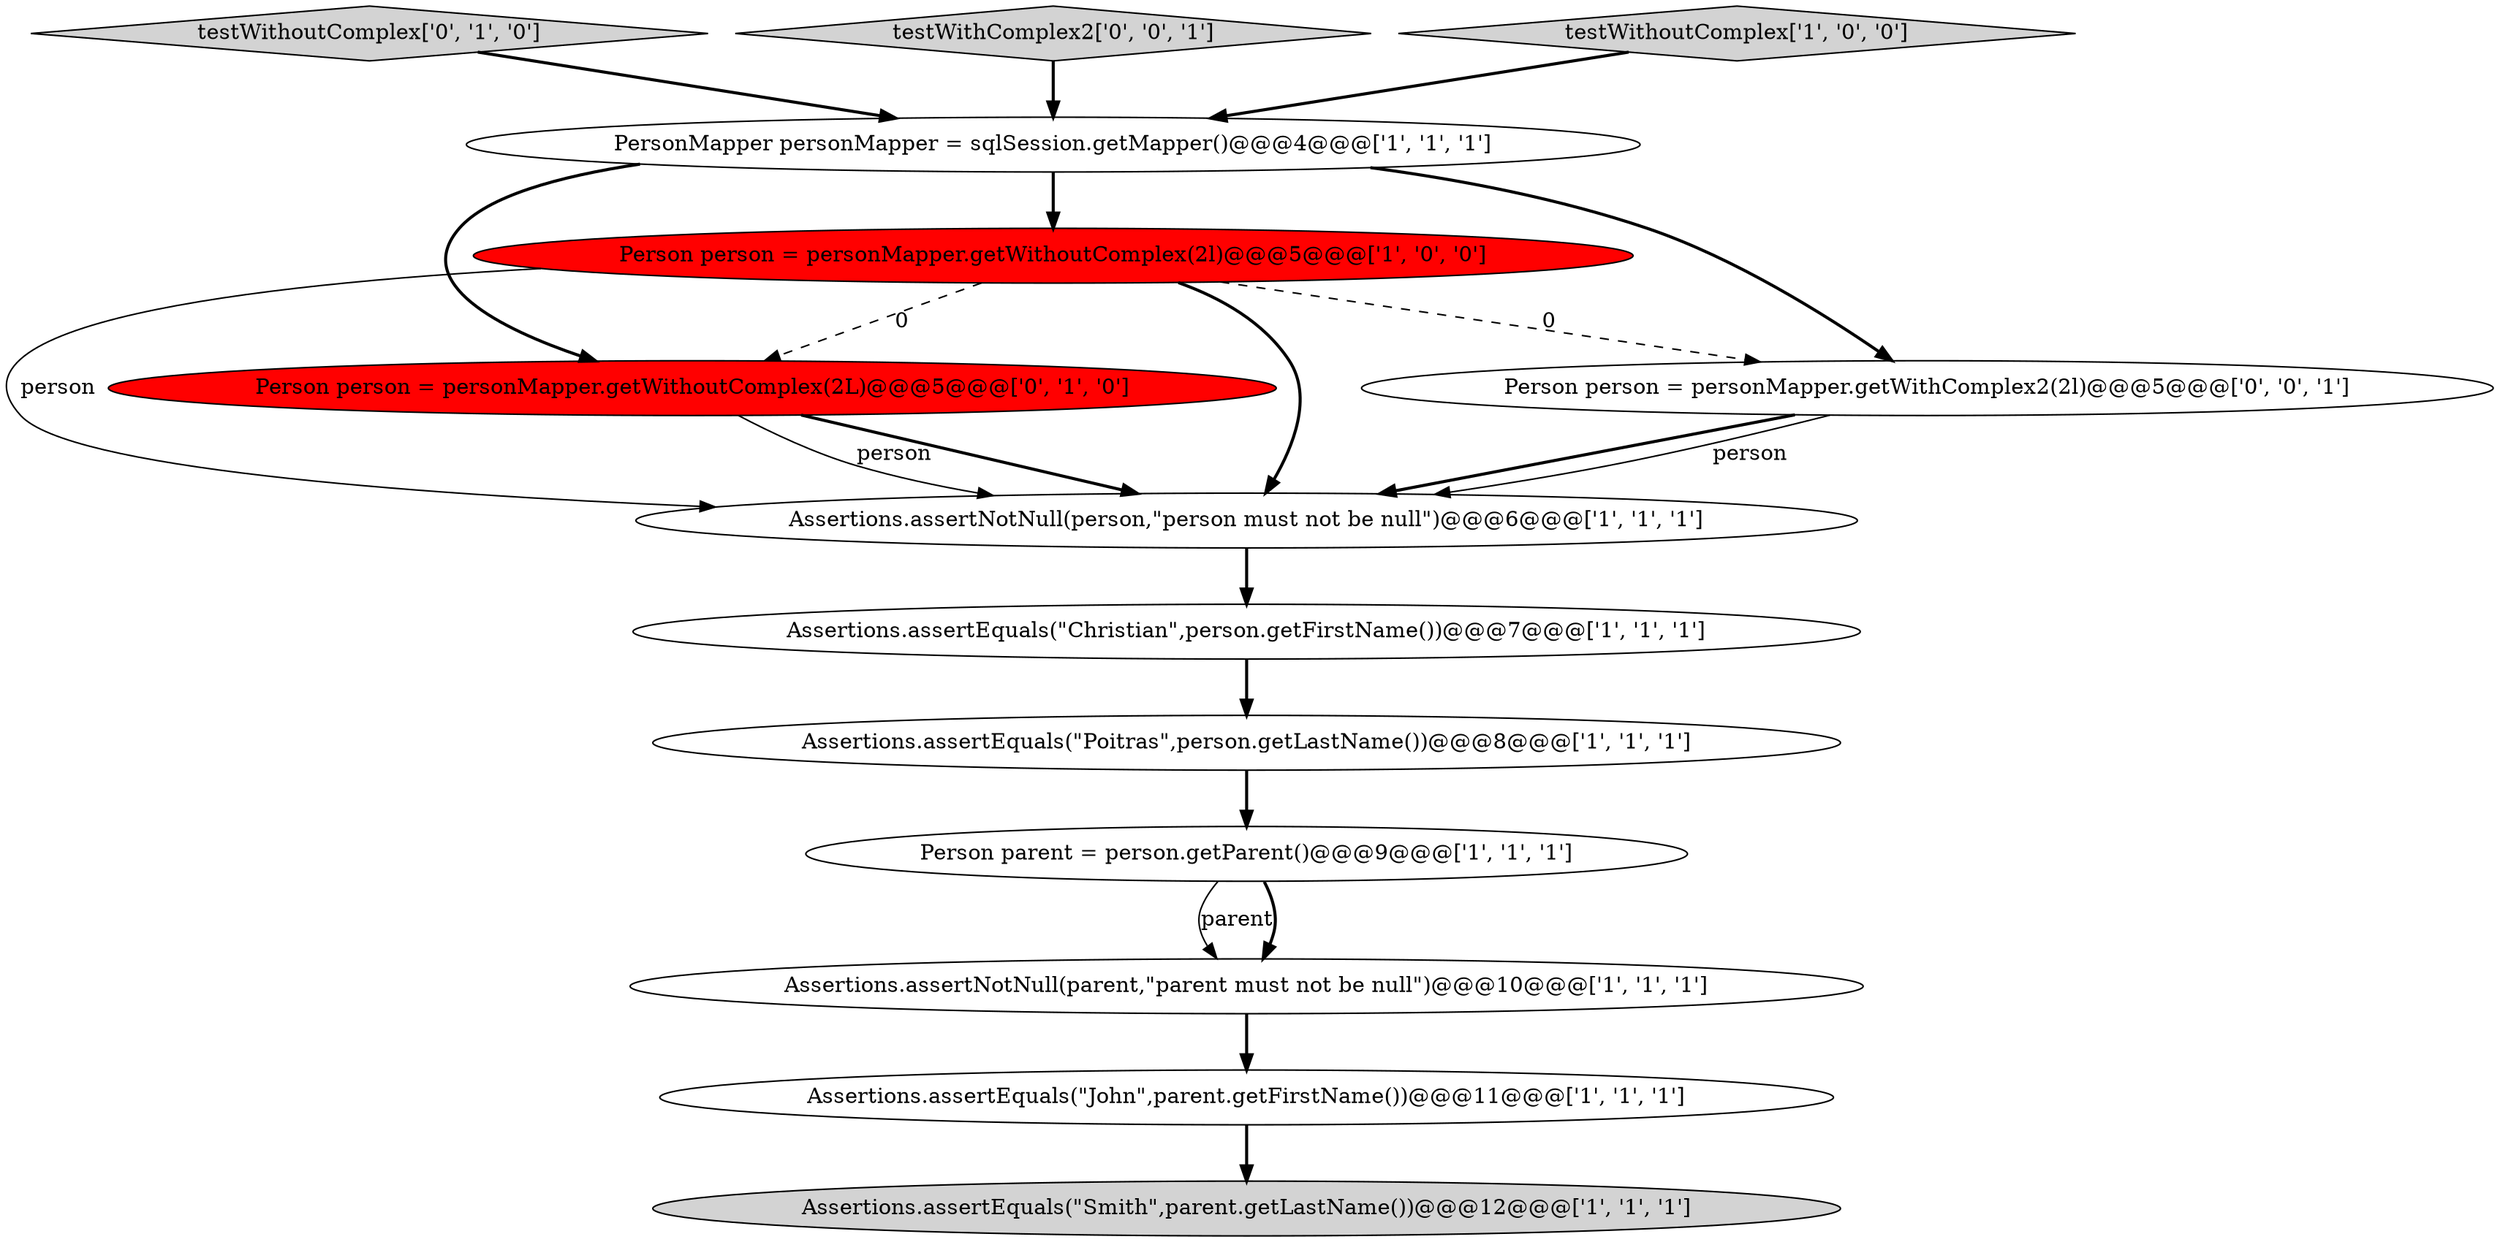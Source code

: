 digraph {
8 [style = filled, label = "Person parent = person.getParent()@@@9@@@['1', '1', '1']", fillcolor = white, shape = ellipse image = "AAA0AAABBB1BBB"];
6 [style = filled, label = "PersonMapper personMapper = sqlSession.getMapper()@@@4@@@['1', '1', '1']", fillcolor = white, shape = ellipse image = "AAA0AAABBB1BBB"];
10 [style = filled, label = "testWithoutComplex['0', '1', '0']", fillcolor = lightgray, shape = diamond image = "AAA0AAABBB2BBB"];
2 [style = filled, label = "Assertions.assertNotNull(parent,\"parent must not be null\")@@@10@@@['1', '1', '1']", fillcolor = white, shape = ellipse image = "AAA0AAABBB1BBB"];
3 [style = filled, label = "Assertions.assertEquals(\"Poitras\",person.getLastName())@@@8@@@['1', '1', '1']", fillcolor = white, shape = ellipse image = "AAA0AAABBB1BBB"];
0 [style = filled, label = "Person person = personMapper.getWithoutComplex(2l)@@@5@@@['1', '0', '0']", fillcolor = red, shape = ellipse image = "AAA1AAABBB1BBB"];
5 [style = filled, label = "Assertions.assertEquals(\"John\",parent.getFirstName())@@@11@@@['1', '1', '1']", fillcolor = white, shape = ellipse image = "AAA0AAABBB1BBB"];
11 [style = filled, label = "Person person = personMapper.getWithoutComplex(2L)@@@5@@@['0', '1', '0']", fillcolor = red, shape = ellipse image = "AAA1AAABBB2BBB"];
13 [style = filled, label = "testWithComplex2['0', '0', '1']", fillcolor = lightgray, shape = diamond image = "AAA0AAABBB3BBB"];
4 [style = filled, label = "Assertions.assertEquals(\"Smith\",parent.getLastName())@@@12@@@['1', '1', '1']", fillcolor = lightgray, shape = ellipse image = "AAA0AAABBB1BBB"];
1 [style = filled, label = "Assertions.assertNotNull(person,\"person must not be null\")@@@6@@@['1', '1', '1']", fillcolor = white, shape = ellipse image = "AAA0AAABBB1BBB"];
12 [style = filled, label = "Person person = personMapper.getWithComplex2(2l)@@@5@@@['0', '0', '1']", fillcolor = white, shape = ellipse image = "AAA0AAABBB3BBB"];
9 [style = filled, label = "testWithoutComplex['1', '0', '0']", fillcolor = lightgray, shape = diamond image = "AAA0AAABBB1BBB"];
7 [style = filled, label = "Assertions.assertEquals(\"Christian\",person.getFirstName())@@@7@@@['1', '1', '1']", fillcolor = white, shape = ellipse image = "AAA0AAABBB1BBB"];
8->2 [style = solid, label="parent"];
11->1 [style = bold, label=""];
0->11 [style = dashed, label="0"];
6->0 [style = bold, label=""];
0->1 [style = solid, label="person"];
0->12 [style = dashed, label="0"];
12->1 [style = bold, label=""];
1->7 [style = bold, label=""];
10->6 [style = bold, label=""];
11->1 [style = solid, label="person"];
7->3 [style = bold, label=""];
9->6 [style = bold, label=""];
8->2 [style = bold, label=""];
0->1 [style = bold, label=""];
3->8 [style = bold, label=""];
6->11 [style = bold, label=""];
5->4 [style = bold, label=""];
13->6 [style = bold, label=""];
12->1 [style = solid, label="person"];
2->5 [style = bold, label=""];
6->12 [style = bold, label=""];
}
